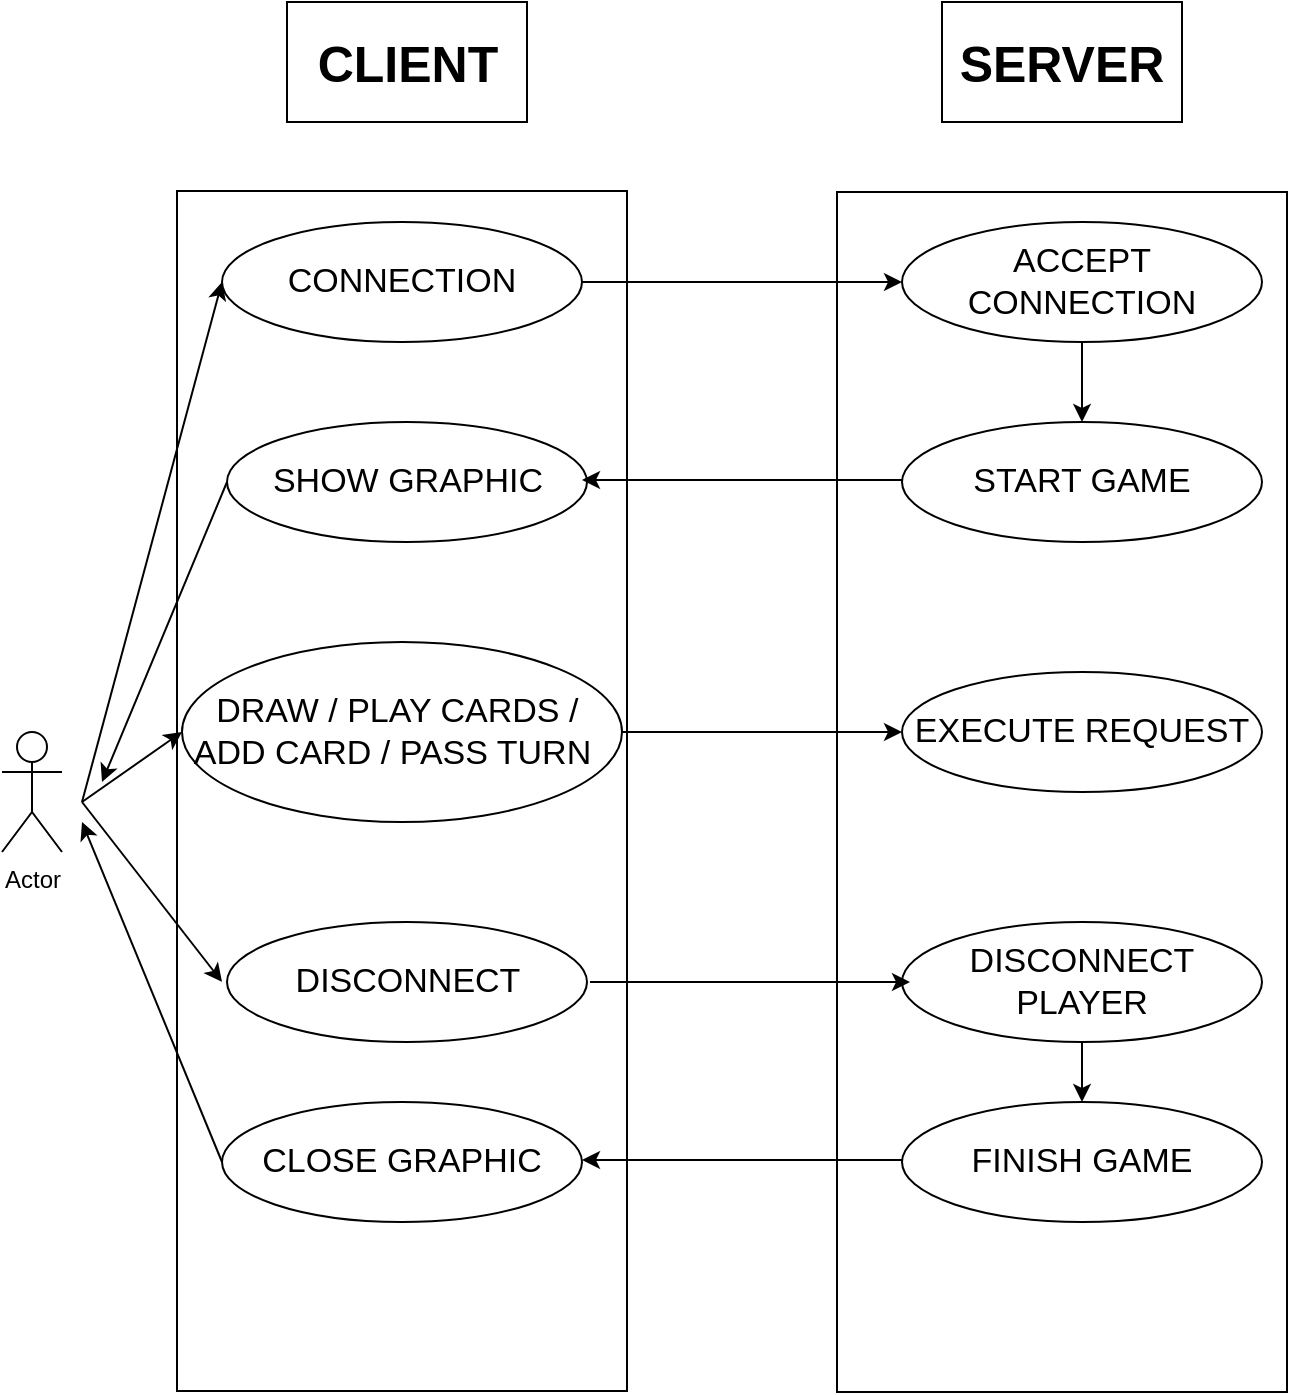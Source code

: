 <mxfile version="22.1.3" type="google">
  <diagram name="Pagina-1" id="04zOBSDxBIlsqp_Ebadp">
    <mxGraphModel grid="1" page="1" gridSize="10" guides="1" tooltips="1" connect="1" arrows="1" fold="1" pageScale="1" pageWidth="827" pageHeight="1169" math="0" shadow="0">
      <root>
        <mxCell id="0" />
        <mxCell id="1" parent="0" />
        <mxCell id="RQSV0Oupw16wnDp00vhJ-1" value="Actor" style="shape=umlActor;verticalLabelPosition=bottom;verticalAlign=top;html=1;outlineConnect=0;" vertex="1" parent="1">
          <mxGeometry x="40" y="555" width="30" height="60" as="geometry" />
        </mxCell>
        <mxCell id="RQSV0Oupw16wnDp00vhJ-2" value="" style="rounded=0;whiteSpace=wrap;html=1;rotation=-90;" vertex="1" parent="1">
          <mxGeometry x="-60" y="472" width="600" height="225" as="geometry" />
        </mxCell>
        <mxCell id="RQSV0Oupw16wnDp00vhJ-3" value="&lt;b&gt;&lt;font style=&quot;font-size: 25px;&quot;&gt;CLIENT&lt;/font&gt;&lt;/b&gt;" style="rounded=0;whiteSpace=wrap;html=1;" vertex="1" parent="1">
          <mxGeometry x="182.5" y="190" width="120" height="60" as="geometry" />
        </mxCell>
        <mxCell id="RQSV0Oupw16wnDp00vhJ-5" value="" style="endArrow=classic;html=1;rounded=0;entryX=0;entryY=0.5;entryDx=0;entryDy=0;" edge="1" parent="1" target="RQSV0Oupw16wnDp00vhJ-8">
          <mxGeometry width="50" height="50" relative="1" as="geometry">
            <mxPoint x="80" y="590" as="sourcePoint" />
            <mxPoint x="610" y="590" as="targetPoint" />
          </mxGeometry>
        </mxCell>
        <mxCell id="RQSV0Oupw16wnDp00vhJ-6" value="" style="rounded=0;whiteSpace=wrap;html=1;rotation=-90;" vertex="1" parent="1">
          <mxGeometry x="270" y="472.5" width="600" height="225" as="geometry" />
        </mxCell>
        <mxCell id="RQSV0Oupw16wnDp00vhJ-7" value="&lt;span style=&quot;font-size: 25px;&quot;&gt;&lt;b&gt;SERVER&lt;/b&gt;&lt;/span&gt;" style="rounded=0;whiteSpace=wrap;html=1;" vertex="1" parent="1">
          <mxGeometry x="510" y="190" width="120" height="60" as="geometry" />
        </mxCell>
        <mxCell id="RQSV0Oupw16wnDp00vhJ-8" value="&lt;font style=&quot;font-size: 17px;&quot;&gt;CONNECTION&lt;/font&gt;" style="ellipse;whiteSpace=wrap;html=1;" vertex="1" parent="1">
          <mxGeometry x="150" y="300" width="180" height="60" as="geometry" />
        </mxCell>
        <mxCell id="zP8x6gBg1OQWRvIfAUhz-4" style="edgeStyle=orthogonalEdgeStyle;rounded=0;orthogonalLoop=1;jettySize=auto;html=1;exitX=0.5;exitY=1;exitDx=0;exitDy=0;entryX=0.5;entryY=0;entryDx=0;entryDy=0;" edge="1" parent="1" source="RQSV0Oupw16wnDp00vhJ-4" target="zP8x6gBg1OQWRvIfAUhz-2">
          <mxGeometry relative="1" as="geometry" />
        </mxCell>
        <mxCell id="RQSV0Oupw16wnDp00vhJ-4" value="&lt;font style=&quot;font-size: 17px;&quot;&gt;ACCEPT CONNECTION&lt;/font&gt;" style="ellipse;whiteSpace=wrap;html=1;" vertex="1" parent="1">
          <mxGeometry x="490" y="300" width="180" height="60" as="geometry" />
        </mxCell>
        <mxCell id="zP8x6gBg1OQWRvIfAUhz-1" value="" style="endArrow=classic;html=1;rounded=0;exitX=1;exitY=0.5;exitDx=0;exitDy=0;entryX=0;entryY=0.5;entryDx=0;entryDy=0;" edge="1" parent="1" source="RQSV0Oupw16wnDp00vhJ-8" target="RQSV0Oupw16wnDp00vhJ-4">
          <mxGeometry width="50" height="50" relative="1" as="geometry">
            <mxPoint x="480" y="640" as="sourcePoint" />
            <mxPoint x="530" y="590" as="targetPoint" />
          </mxGeometry>
        </mxCell>
        <mxCell id="zP8x6gBg1OQWRvIfAUhz-2" value="&lt;font style=&quot;font-size: 17px;&quot;&gt;START GAME&lt;/font&gt;" style="ellipse;whiteSpace=wrap;html=1;" vertex="1" parent="1">
          <mxGeometry x="490" y="400" width="180" height="60" as="geometry" />
        </mxCell>
        <mxCell id="zP8x6gBg1OQWRvIfAUhz-6" value="&lt;font style=&quot;font-size: 17px;&quot;&gt;SHOW GRAPHIC&lt;/font&gt;" style="ellipse;whiteSpace=wrap;html=1;" vertex="1" parent="1">
          <mxGeometry x="152.5" y="400" width="180" height="60" as="geometry" />
        </mxCell>
        <mxCell id="zP8x6gBg1OQWRvIfAUhz-8" value="" style="endArrow=classic;html=1;rounded=0;exitX=0;exitY=0.5;exitDx=0;exitDy=0;" edge="1" parent="1" source="zP8x6gBg1OQWRvIfAUhz-6">
          <mxGeometry width="50" height="50" relative="1" as="geometry">
            <mxPoint x="480" y="640" as="sourcePoint" />
            <mxPoint x="90" y="580" as="targetPoint" />
          </mxGeometry>
        </mxCell>
        <mxCell id="zP8x6gBg1OQWRvIfAUhz-9" value="" style="endArrow=classic;html=1;rounded=0;exitX=1;exitY=0.5;exitDx=0;exitDy=0;entryX=0;entryY=0.5;entryDx=0;entryDy=0;" edge="1" parent="1">
          <mxGeometry width="50" height="50" relative="1" as="geometry">
            <mxPoint x="490" y="429" as="sourcePoint" />
            <mxPoint x="330" y="429" as="targetPoint" />
          </mxGeometry>
        </mxCell>
        <mxCell id="zP8x6gBg1OQWRvIfAUhz-11" value="&lt;font style=&quot;font-size: 17px;&quot;&gt;DRAW / PLAY CARDS /&amp;nbsp; ADD CARD / PASS TURN&amp;nbsp;&amp;nbsp;&lt;/font&gt;" style="ellipse;whiteSpace=wrap;html=1;" vertex="1" parent="1">
          <mxGeometry x="130" y="510" width="220" height="90" as="geometry" />
        </mxCell>
        <mxCell id="zP8x6gBg1OQWRvIfAUhz-12" value="" style="endArrow=classic;html=1;rounded=0;entryX=0;entryY=0.5;entryDx=0;entryDy=0;" edge="1" parent="1" target="zP8x6gBg1OQWRvIfAUhz-11">
          <mxGeometry width="50" height="50" relative="1" as="geometry">
            <mxPoint x="80" y="590" as="sourcePoint" />
            <mxPoint x="530" y="590" as="targetPoint" />
          </mxGeometry>
        </mxCell>
        <mxCell id="zP8x6gBg1OQWRvIfAUhz-13" value="&lt;font style=&quot;font-size: 17px;&quot;&gt;EXECUTE REQUEST&lt;/font&gt;" style="ellipse;whiteSpace=wrap;html=1;" vertex="1" parent="1">
          <mxGeometry x="490" y="525" width="180" height="60" as="geometry" />
        </mxCell>
        <mxCell id="zP8x6gBg1OQWRvIfAUhz-14" value="" style="endArrow=classic;html=1;rounded=0;exitX=1;exitY=0.5;exitDx=0;exitDy=0;entryX=0;entryY=0.5;entryDx=0;entryDy=0;" edge="1" parent="1" source="zP8x6gBg1OQWRvIfAUhz-11" target="zP8x6gBg1OQWRvIfAUhz-13">
          <mxGeometry width="50" height="50" relative="1" as="geometry">
            <mxPoint x="470" y="640" as="sourcePoint" />
            <mxPoint x="520" y="590" as="targetPoint" />
          </mxGeometry>
        </mxCell>
        <mxCell id="zP8x6gBg1OQWRvIfAUhz-15" value="" style="endArrow=classic;html=1;rounded=0;entryX=0.341;entryY=0.1;entryDx=0;entryDy=0;entryPerimeter=0;" edge="1" parent="1" target="RQSV0Oupw16wnDp00vhJ-2">
          <mxGeometry width="50" height="50" relative="1" as="geometry">
            <mxPoint x="80" y="590" as="sourcePoint" />
            <mxPoint x="100" y="680" as="targetPoint" />
          </mxGeometry>
        </mxCell>
        <mxCell id="zP8x6gBg1OQWRvIfAUhz-16" value="&lt;font style=&quot;font-size: 17px;&quot;&gt;DISCONNECT&lt;/font&gt;" style="ellipse;whiteSpace=wrap;html=1;" vertex="1" parent="1">
          <mxGeometry x="152.5" y="650" width="180" height="60" as="geometry" />
        </mxCell>
        <mxCell id="zP8x6gBg1OQWRvIfAUhz-17" value="&lt;font style=&quot;font-size: 17px;&quot;&gt;DISCONNECT PLAYER&lt;/font&gt;" style="ellipse;whiteSpace=wrap;html=1;" vertex="1" parent="1">
          <mxGeometry x="490" y="650" width="180" height="60" as="geometry" />
        </mxCell>
        <mxCell id="ktk2DwW4lsrxxRolYfRH-1" value="&lt;font style=&quot;font-size: 17px;&quot;&gt;FINISH GAME&lt;/font&gt;" style="ellipse;whiteSpace=wrap;html=1;" vertex="1" parent="1">
          <mxGeometry x="490" y="740" width="180" height="60" as="geometry" />
        </mxCell>
        <mxCell id="ktk2DwW4lsrxxRolYfRH-2" value="&lt;font style=&quot;font-size: 17px;&quot;&gt;CLOSE GRAPHIC&lt;/font&gt;" style="ellipse;whiteSpace=wrap;html=1;" vertex="1" parent="1">
          <mxGeometry x="150" y="740" width="180" height="60" as="geometry" />
        </mxCell>
        <mxCell id="ktk2DwW4lsrxxRolYfRH-4" value="" style="endArrow=classic;html=1;rounded=0;exitX=0;exitY=0.5;exitDx=0;exitDy=0;" edge="1" parent="1" source="ktk2DwW4lsrxxRolYfRH-2">
          <mxGeometry width="50" height="50" relative="1" as="geometry">
            <mxPoint x="560" y="650" as="sourcePoint" />
            <mxPoint x="80" y="600" as="targetPoint" />
          </mxGeometry>
        </mxCell>
        <mxCell id="ktk2DwW4lsrxxRolYfRH-5" value="" style="endArrow=classic;html=1;rounded=0;exitX=1;exitY=0.5;exitDx=0;exitDy=0;entryX=0;entryY=0.5;entryDx=0;entryDy=0;" edge="1" parent="1">
          <mxGeometry width="50" height="50" relative="1" as="geometry">
            <mxPoint x="334" y="680" as="sourcePoint" />
            <mxPoint x="494" y="680" as="targetPoint" />
          </mxGeometry>
        </mxCell>
        <mxCell id="ktk2DwW4lsrxxRolYfRH-7" value="" style="endArrow=classic;html=1;rounded=0;exitX=0.5;exitY=1;exitDx=0;exitDy=0;entryX=0.5;entryY=0;entryDx=0;entryDy=0;" edge="1" parent="1" source="zP8x6gBg1OQWRvIfAUhz-17" target="ktk2DwW4lsrxxRolYfRH-1">
          <mxGeometry width="50" height="50" relative="1" as="geometry">
            <mxPoint x="344" y="690" as="sourcePoint" />
            <mxPoint x="504" y="690" as="targetPoint" />
          </mxGeometry>
        </mxCell>
        <mxCell id="ktk2DwW4lsrxxRolYfRH-8" value="" style="endArrow=classic;html=1;rounded=0;exitX=1;exitY=0.5;exitDx=0;exitDy=0;entryX=0;entryY=0.5;entryDx=0;entryDy=0;" edge="1" parent="1">
          <mxGeometry width="50" height="50" relative="1" as="geometry">
            <mxPoint x="490" y="769" as="sourcePoint" />
            <mxPoint x="330" y="769" as="targetPoint" />
          </mxGeometry>
        </mxCell>
      </root>
    </mxGraphModel>
  </diagram>
</mxfile>
